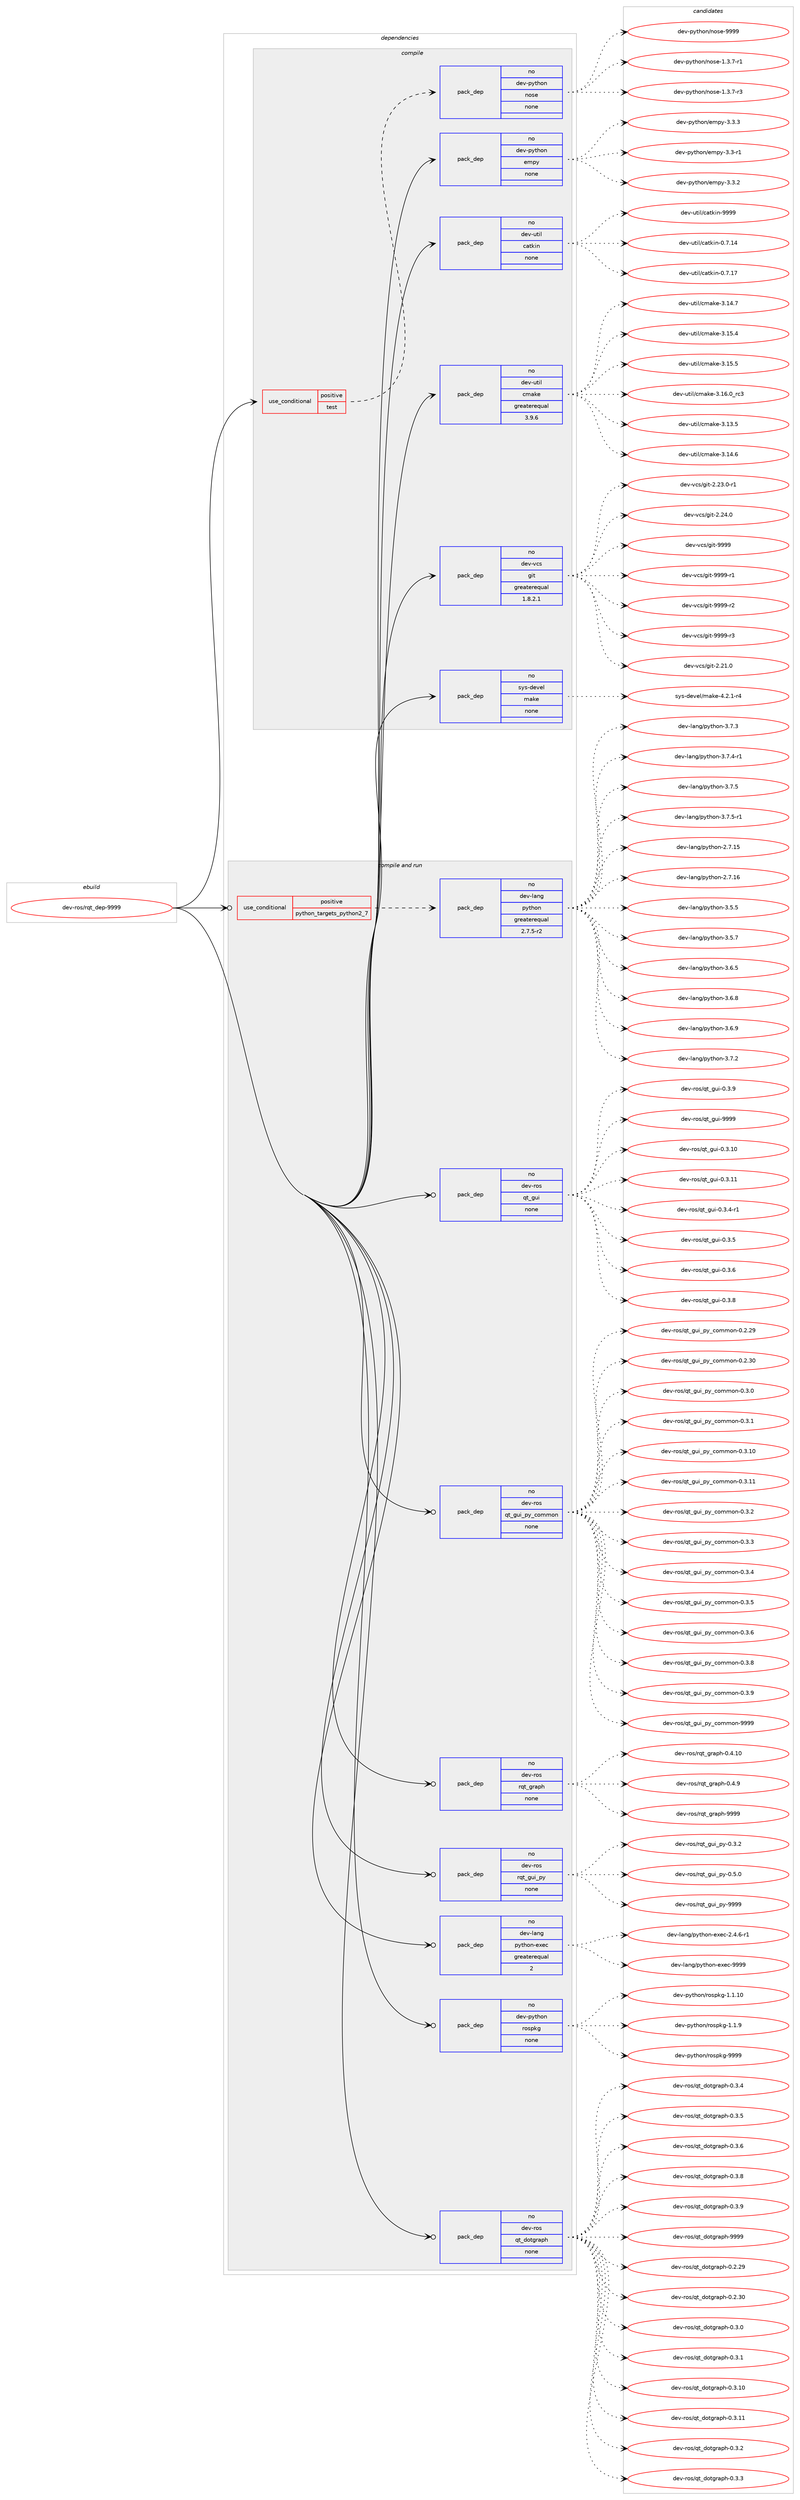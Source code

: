 digraph prolog {

# *************
# Graph options
# *************

newrank=true;
concentrate=true;
compound=true;
graph [rankdir=LR,fontname=Helvetica,fontsize=10,ranksep=1.5];#, ranksep=2.5, nodesep=0.2];
edge  [arrowhead=vee];
node  [fontname=Helvetica,fontsize=10];

# **********
# The ebuild
# **********

subgraph cluster_leftcol {
color=gray;
rank=same;
label=<<i>ebuild</i>>;
id [label="dev-ros/rqt_dep-9999", color=red, width=4, href="../dev-ros/rqt_dep-9999.svg"];
}

# ****************
# The dependencies
# ****************

subgraph cluster_midcol {
color=gray;
label=<<i>dependencies</i>>;
subgraph cluster_compile {
fillcolor="#eeeeee";
style=filled;
label=<<i>compile</i>>;
subgraph cond155262 {
dependency665348 [label=<<TABLE BORDER="0" CELLBORDER="1" CELLSPACING="0" CELLPADDING="4"><TR><TD ROWSPAN="3" CELLPADDING="10">use_conditional</TD></TR><TR><TD>positive</TD></TR><TR><TD>test</TD></TR></TABLE>>, shape=none, color=red];
subgraph pack498180 {
dependency665349 [label=<<TABLE BORDER="0" CELLBORDER="1" CELLSPACING="0" CELLPADDING="4" WIDTH="220"><TR><TD ROWSPAN="6" CELLPADDING="30">pack_dep</TD></TR><TR><TD WIDTH="110">no</TD></TR><TR><TD>dev-python</TD></TR><TR><TD>nose</TD></TR><TR><TD>none</TD></TR><TR><TD></TD></TR></TABLE>>, shape=none, color=blue];
}
dependency665348:e -> dependency665349:w [weight=20,style="dashed",arrowhead="vee"];
}
id:e -> dependency665348:w [weight=20,style="solid",arrowhead="vee"];
subgraph pack498181 {
dependency665350 [label=<<TABLE BORDER="0" CELLBORDER="1" CELLSPACING="0" CELLPADDING="4" WIDTH="220"><TR><TD ROWSPAN="6" CELLPADDING="30">pack_dep</TD></TR><TR><TD WIDTH="110">no</TD></TR><TR><TD>dev-python</TD></TR><TR><TD>empy</TD></TR><TR><TD>none</TD></TR><TR><TD></TD></TR></TABLE>>, shape=none, color=blue];
}
id:e -> dependency665350:w [weight=20,style="solid",arrowhead="vee"];
subgraph pack498182 {
dependency665351 [label=<<TABLE BORDER="0" CELLBORDER="1" CELLSPACING="0" CELLPADDING="4" WIDTH="220"><TR><TD ROWSPAN="6" CELLPADDING="30">pack_dep</TD></TR><TR><TD WIDTH="110">no</TD></TR><TR><TD>dev-util</TD></TR><TR><TD>catkin</TD></TR><TR><TD>none</TD></TR><TR><TD></TD></TR></TABLE>>, shape=none, color=blue];
}
id:e -> dependency665351:w [weight=20,style="solid",arrowhead="vee"];
subgraph pack498183 {
dependency665352 [label=<<TABLE BORDER="0" CELLBORDER="1" CELLSPACING="0" CELLPADDING="4" WIDTH="220"><TR><TD ROWSPAN="6" CELLPADDING="30">pack_dep</TD></TR><TR><TD WIDTH="110">no</TD></TR><TR><TD>dev-util</TD></TR><TR><TD>cmake</TD></TR><TR><TD>greaterequal</TD></TR><TR><TD>3.9.6</TD></TR></TABLE>>, shape=none, color=blue];
}
id:e -> dependency665352:w [weight=20,style="solid",arrowhead="vee"];
subgraph pack498184 {
dependency665353 [label=<<TABLE BORDER="0" CELLBORDER="1" CELLSPACING="0" CELLPADDING="4" WIDTH="220"><TR><TD ROWSPAN="6" CELLPADDING="30">pack_dep</TD></TR><TR><TD WIDTH="110">no</TD></TR><TR><TD>dev-vcs</TD></TR><TR><TD>git</TD></TR><TR><TD>greaterequal</TD></TR><TR><TD>1.8.2.1</TD></TR></TABLE>>, shape=none, color=blue];
}
id:e -> dependency665353:w [weight=20,style="solid",arrowhead="vee"];
subgraph pack498185 {
dependency665354 [label=<<TABLE BORDER="0" CELLBORDER="1" CELLSPACING="0" CELLPADDING="4" WIDTH="220"><TR><TD ROWSPAN="6" CELLPADDING="30">pack_dep</TD></TR><TR><TD WIDTH="110">no</TD></TR><TR><TD>sys-devel</TD></TR><TR><TD>make</TD></TR><TR><TD>none</TD></TR><TR><TD></TD></TR></TABLE>>, shape=none, color=blue];
}
id:e -> dependency665354:w [weight=20,style="solid",arrowhead="vee"];
}
subgraph cluster_compileandrun {
fillcolor="#eeeeee";
style=filled;
label=<<i>compile and run</i>>;
subgraph cond155263 {
dependency665355 [label=<<TABLE BORDER="0" CELLBORDER="1" CELLSPACING="0" CELLPADDING="4"><TR><TD ROWSPAN="3" CELLPADDING="10">use_conditional</TD></TR><TR><TD>positive</TD></TR><TR><TD>python_targets_python2_7</TD></TR></TABLE>>, shape=none, color=red];
subgraph pack498186 {
dependency665356 [label=<<TABLE BORDER="0" CELLBORDER="1" CELLSPACING="0" CELLPADDING="4" WIDTH="220"><TR><TD ROWSPAN="6" CELLPADDING="30">pack_dep</TD></TR><TR><TD WIDTH="110">no</TD></TR><TR><TD>dev-lang</TD></TR><TR><TD>python</TD></TR><TR><TD>greaterequal</TD></TR><TR><TD>2.7.5-r2</TD></TR></TABLE>>, shape=none, color=blue];
}
dependency665355:e -> dependency665356:w [weight=20,style="dashed",arrowhead="vee"];
}
id:e -> dependency665355:w [weight=20,style="solid",arrowhead="odotvee"];
subgraph pack498187 {
dependency665357 [label=<<TABLE BORDER="0" CELLBORDER="1" CELLSPACING="0" CELLPADDING="4" WIDTH="220"><TR><TD ROWSPAN="6" CELLPADDING="30">pack_dep</TD></TR><TR><TD WIDTH="110">no</TD></TR><TR><TD>dev-lang</TD></TR><TR><TD>python-exec</TD></TR><TR><TD>greaterequal</TD></TR><TR><TD>2</TD></TR></TABLE>>, shape=none, color=blue];
}
id:e -> dependency665357:w [weight=20,style="solid",arrowhead="odotvee"];
subgraph pack498188 {
dependency665358 [label=<<TABLE BORDER="0" CELLBORDER="1" CELLSPACING="0" CELLPADDING="4" WIDTH="220"><TR><TD ROWSPAN="6" CELLPADDING="30">pack_dep</TD></TR><TR><TD WIDTH="110">no</TD></TR><TR><TD>dev-python</TD></TR><TR><TD>rospkg</TD></TR><TR><TD>none</TD></TR><TR><TD></TD></TR></TABLE>>, shape=none, color=blue];
}
id:e -> dependency665358:w [weight=20,style="solid",arrowhead="odotvee"];
subgraph pack498189 {
dependency665359 [label=<<TABLE BORDER="0" CELLBORDER="1" CELLSPACING="0" CELLPADDING="4" WIDTH="220"><TR><TD ROWSPAN="6" CELLPADDING="30">pack_dep</TD></TR><TR><TD WIDTH="110">no</TD></TR><TR><TD>dev-ros</TD></TR><TR><TD>qt_dotgraph</TD></TR><TR><TD>none</TD></TR><TR><TD></TD></TR></TABLE>>, shape=none, color=blue];
}
id:e -> dependency665359:w [weight=20,style="solid",arrowhead="odotvee"];
subgraph pack498190 {
dependency665360 [label=<<TABLE BORDER="0" CELLBORDER="1" CELLSPACING="0" CELLPADDING="4" WIDTH="220"><TR><TD ROWSPAN="6" CELLPADDING="30">pack_dep</TD></TR><TR><TD WIDTH="110">no</TD></TR><TR><TD>dev-ros</TD></TR><TR><TD>qt_gui</TD></TR><TR><TD>none</TD></TR><TR><TD></TD></TR></TABLE>>, shape=none, color=blue];
}
id:e -> dependency665360:w [weight=20,style="solid",arrowhead="odotvee"];
subgraph pack498191 {
dependency665361 [label=<<TABLE BORDER="0" CELLBORDER="1" CELLSPACING="0" CELLPADDING="4" WIDTH="220"><TR><TD ROWSPAN="6" CELLPADDING="30">pack_dep</TD></TR><TR><TD WIDTH="110">no</TD></TR><TR><TD>dev-ros</TD></TR><TR><TD>qt_gui_py_common</TD></TR><TR><TD>none</TD></TR><TR><TD></TD></TR></TABLE>>, shape=none, color=blue];
}
id:e -> dependency665361:w [weight=20,style="solid",arrowhead="odotvee"];
subgraph pack498192 {
dependency665362 [label=<<TABLE BORDER="0" CELLBORDER="1" CELLSPACING="0" CELLPADDING="4" WIDTH="220"><TR><TD ROWSPAN="6" CELLPADDING="30">pack_dep</TD></TR><TR><TD WIDTH="110">no</TD></TR><TR><TD>dev-ros</TD></TR><TR><TD>rqt_graph</TD></TR><TR><TD>none</TD></TR><TR><TD></TD></TR></TABLE>>, shape=none, color=blue];
}
id:e -> dependency665362:w [weight=20,style="solid",arrowhead="odotvee"];
subgraph pack498193 {
dependency665363 [label=<<TABLE BORDER="0" CELLBORDER="1" CELLSPACING="0" CELLPADDING="4" WIDTH="220"><TR><TD ROWSPAN="6" CELLPADDING="30">pack_dep</TD></TR><TR><TD WIDTH="110">no</TD></TR><TR><TD>dev-ros</TD></TR><TR><TD>rqt_gui_py</TD></TR><TR><TD>none</TD></TR><TR><TD></TD></TR></TABLE>>, shape=none, color=blue];
}
id:e -> dependency665363:w [weight=20,style="solid",arrowhead="odotvee"];
}
subgraph cluster_run {
fillcolor="#eeeeee";
style=filled;
label=<<i>run</i>>;
}
}

# **************
# The candidates
# **************

subgraph cluster_choices {
rank=same;
color=gray;
label=<<i>candidates</i>>;

subgraph choice498180 {
color=black;
nodesep=1;
choice10010111845112121116104111110471101111151014549465146554511449 [label="dev-python/nose-1.3.7-r1", color=red, width=4,href="../dev-python/nose-1.3.7-r1.svg"];
choice10010111845112121116104111110471101111151014549465146554511451 [label="dev-python/nose-1.3.7-r3", color=red, width=4,href="../dev-python/nose-1.3.7-r3.svg"];
choice10010111845112121116104111110471101111151014557575757 [label="dev-python/nose-9999", color=red, width=4,href="../dev-python/nose-9999.svg"];
dependency665349:e -> choice10010111845112121116104111110471101111151014549465146554511449:w [style=dotted,weight="100"];
dependency665349:e -> choice10010111845112121116104111110471101111151014549465146554511451:w [style=dotted,weight="100"];
dependency665349:e -> choice10010111845112121116104111110471101111151014557575757:w [style=dotted,weight="100"];
}
subgraph choice498181 {
color=black;
nodesep=1;
choice1001011184511212111610411111047101109112121455146514511449 [label="dev-python/empy-3.3-r1", color=red, width=4,href="../dev-python/empy-3.3-r1.svg"];
choice1001011184511212111610411111047101109112121455146514650 [label="dev-python/empy-3.3.2", color=red, width=4,href="../dev-python/empy-3.3.2.svg"];
choice1001011184511212111610411111047101109112121455146514651 [label="dev-python/empy-3.3.3", color=red, width=4,href="../dev-python/empy-3.3.3.svg"];
dependency665350:e -> choice1001011184511212111610411111047101109112121455146514511449:w [style=dotted,weight="100"];
dependency665350:e -> choice1001011184511212111610411111047101109112121455146514650:w [style=dotted,weight="100"];
dependency665350:e -> choice1001011184511212111610411111047101109112121455146514651:w [style=dotted,weight="100"];
}
subgraph choice498182 {
color=black;
nodesep=1;
choice1001011184511711610510847999711610710511045484655464952 [label="dev-util/catkin-0.7.14", color=red, width=4,href="../dev-util/catkin-0.7.14.svg"];
choice1001011184511711610510847999711610710511045484655464955 [label="dev-util/catkin-0.7.17", color=red, width=4,href="../dev-util/catkin-0.7.17.svg"];
choice100101118451171161051084799971161071051104557575757 [label="dev-util/catkin-9999", color=red, width=4,href="../dev-util/catkin-9999.svg"];
dependency665351:e -> choice1001011184511711610510847999711610710511045484655464952:w [style=dotted,weight="100"];
dependency665351:e -> choice1001011184511711610510847999711610710511045484655464955:w [style=dotted,weight="100"];
dependency665351:e -> choice100101118451171161051084799971161071051104557575757:w [style=dotted,weight="100"];
}
subgraph choice498183 {
color=black;
nodesep=1;
choice1001011184511711610510847991099710710145514649514653 [label="dev-util/cmake-3.13.5", color=red, width=4,href="../dev-util/cmake-3.13.5.svg"];
choice1001011184511711610510847991099710710145514649524654 [label="dev-util/cmake-3.14.6", color=red, width=4,href="../dev-util/cmake-3.14.6.svg"];
choice1001011184511711610510847991099710710145514649524655 [label="dev-util/cmake-3.14.7", color=red, width=4,href="../dev-util/cmake-3.14.7.svg"];
choice1001011184511711610510847991099710710145514649534652 [label="dev-util/cmake-3.15.4", color=red, width=4,href="../dev-util/cmake-3.15.4.svg"];
choice1001011184511711610510847991099710710145514649534653 [label="dev-util/cmake-3.15.5", color=red, width=4,href="../dev-util/cmake-3.15.5.svg"];
choice1001011184511711610510847991099710710145514649544648951149951 [label="dev-util/cmake-3.16.0_rc3", color=red, width=4,href="../dev-util/cmake-3.16.0_rc3.svg"];
dependency665352:e -> choice1001011184511711610510847991099710710145514649514653:w [style=dotted,weight="100"];
dependency665352:e -> choice1001011184511711610510847991099710710145514649524654:w [style=dotted,weight="100"];
dependency665352:e -> choice1001011184511711610510847991099710710145514649524655:w [style=dotted,weight="100"];
dependency665352:e -> choice1001011184511711610510847991099710710145514649534652:w [style=dotted,weight="100"];
dependency665352:e -> choice1001011184511711610510847991099710710145514649534653:w [style=dotted,weight="100"];
dependency665352:e -> choice1001011184511711610510847991099710710145514649544648951149951:w [style=dotted,weight="100"];
}
subgraph choice498184 {
color=black;
nodesep=1;
choice10010111845118991154710310511645504650494648 [label="dev-vcs/git-2.21.0", color=red, width=4,href="../dev-vcs/git-2.21.0.svg"];
choice100101118451189911547103105116455046505146484511449 [label="dev-vcs/git-2.23.0-r1", color=red, width=4,href="../dev-vcs/git-2.23.0-r1.svg"];
choice10010111845118991154710310511645504650524648 [label="dev-vcs/git-2.24.0", color=red, width=4,href="../dev-vcs/git-2.24.0.svg"];
choice1001011184511899115471031051164557575757 [label="dev-vcs/git-9999", color=red, width=4,href="../dev-vcs/git-9999.svg"];
choice10010111845118991154710310511645575757574511449 [label="dev-vcs/git-9999-r1", color=red, width=4,href="../dev-vcs/git-9999-r1.svg"];
choice10010111845118991154710310511645575757574511450 [label="dev-vcs/git-9999-r2", color=red, width=4,href="../dev-vcs/git-9999-r2.svg"];
choice10010111845118991154710310511645575757574511451 [label="dev-vcs/git-9999-r3", color=red, width=4,href="../dev-vcs/git-9999-r3.svg"];
dependency665353:e -> choice10010111845118991154710310511645504650494648:w [style=dotted,weight="100"];
dependency665353:e -> choice100101118451189911547103105116455046505146484511449:w [style=dotted,weight="100"];
dependency665353:e -> choice10010111845118991154710310511645504650524648:w [style=dotted,weight="100"];
dependency665353:e -> choice1001011184511899115471031051164557575757:w [style=dotted,weight="100"];
dependency665353:e -> choice10010111845118991154710310511645575757574511449:w [style=dotted,weight="100"];
dependency665353:e -> choice10010111845118991154710310511645575757574511450:w [style=dotted,weight="100"];
dependency665353:e -> choice10010111845118991154710310511645575757574511451:w [style=dotted,weight="100"];
}
subgraph choice498185 {
color=black;
nodesep=1;
choice1151211154510010111810110847109971071014552465046494511452 [label="sys-devel/make-4.2.1-r4", color=red, width=4,href="../sys-devel/make-4.2.1-r4.svg"];
dependency665354:e -> choice1151211154510010111810110847109971071014552465046494511452:w [style=dotted,weight="100"];
}
subgraph choice498186 {
color=black;
nodesep=1;
choice10010111845108971101034711212111610411111045504655464953 [label="dev-lang/python-2.7.15", color=red, width=4,href="../dev-lang/python-2.7.15.svg"];
choice10010111845108971101034711212111610411111045504655464954 [label="dev-lang/python-2.7.16", color=red, width=4,href="../dev-lang/python-2.7.16.svg"];
choice100101118451089711010347112121116104111110455146534653 [label="dev-lang/python-3.5.5", color=red, width=4,href="../dev-lang/python-3.5.5.svg"];
choice100101118451089711010347112121116104111110455146534655 [label="dev-lang/python-3.5.7", color=red, width=4,href="../dev-lang/python-3.5.7.svg"];
choice100101118451089711010347112121116104111110455146544653 [label="dev-lang/python-3.6.5", color=red, width=4,href="../dev-lang/python-3.6.5.svg"];
choice100101118451089711010347112121116104111110455146544656 [label="dev-lang/python-3.6.8", color=red, width=4,href="../dev-lang/python-3.6.8.svg"];
choice100101118451089711010347112121116104111110455146544657 [label="dev-lang/python-3.6.9", color=red, width=4,href="../dev-lang/python-3.6.9.svg"];
choice100101118451089711010347112121116104111110455146554650 [label="dev-lang/python-3.7.2", color=red, width=4,href="../dev-lang/python-3.7.2.svg"];
choice100101118451089711010347112121116104111110455146554651 [label="dev-lang/python-3.7.3", color=red, width=4,href="../dev-lang/python-3.7.3.svg"];
choice1001011184510897110103471121211161041111104551465546524511449 [label="dev-lang/python-3.7.4-r1", color=red, width=4,href="../dev-lang/python-3.7.4-r1.svg"];
choice100101118451089711010347112121116104111110455146554653 [label="dev-lang/python-3.7.5", color=red, width=4,href="../dev-lang/python-3.7.5.svg"];
choice1001011184510897110103471121211161041111104551465546534511449 [label="dev-lang/python-3.7.5-r1", color=red, width=4,href="../dev-lang/python-3.7.5-r1.svg"];
dependency665356:e -> choice10010111845108971101034711212111610411111045504655464953:w [style=dotted,weight="100"];
dependency665356:e -> choice10010111845108971101034711212111610411111045504655464954:w [style=dotted,weight="100"];
dependency665356:e -> choice100101118451089711010347112121116104111110455146534653:w [style=dotted,weight="100"];
dependency665356:e -> choice100101118451089711010347112121116104111110455146534655:w [style=dotted,weight="100"];
dependency665356:e -> choice100101118451089711010347112121116104111110455146544653:w [style=dotted,weight="100"];
dependency665356:e -> choice100101118451089711010347112121116104111110455146544656:w [style=dotted,weight="100"];
dependency665356:e -> choice100101118451089711010347112121116104111110455146544657:w [style=dotted,weight="100"];
dependency665356:e -> choice100101118451089711010347112121116104111110455146554650:w [style=dotted,weight="100"];
dependency665356:e -> choice100101118451089711010347112121116104111110455146554651:w [style=dotted,weight="100"];
dependency665356:e -> choice1001011184510897110103471121211161041111104551465546524511449:w [style=dotted,weight="100"];
dependency665356:e -> choice100101118451089711010347112121116104111110455146554653:w [style=dotted,weight="100"];
dependency665356:e -> choice1001011184510897110103471121211161041111104551465546534511449:w [style=dotted,weight="100"];
}
subgraph choice498187 {
color=black;
nodesep=1;
choice10010111845108971101034711212111610411111045101120101994550465246544511449 [label="dev-lang/python-exec-2.4.6-r1", color=red, width=4,href="../dev-lang/python-exec-2.4.6-r1.svg"];
choice10010111845108971101034711212111610411111045101120101994557575757 [label="dev-lang/python-exec-9999", color=red, width=4,href="../dev-lang/python-exec-9999.svg"];
dependency665357:e -> choice10010111845108971101034711212111610411111045101120101994550465246544511449:w [style=dotted,weight="100"];
dependency665357:e -> choice10010111845108971101034711212111610411111045101120101994557575757:w [style=dotted,weight="100"];
}
subgraph choice498188 {
color=black;
nodesep=1;
choice100101118451121211161041111104711411111511210710345494649464948 [label="dev-python/rospkg-1.1.10", color=red, width=4,href="../dev-python/rospkg-1.1.10.svg"];
choice1001011184511212111610411111047114111115112107103454946494657 [label="dev-python/rospkg-1.1.9", color=red, width=4,href="../dev-python/rospkg-1.1.9.svg"];
choice10010111845112121116104111110471141111151121071034557575757 [label="dev-python/rospkg-9999", color=red, width=4,href="../dev-python/rospkg-9999.svg"];
dependency665358:e -> choice100101118451121211161041111104711411111511210710345494649464948:w [style=dotted,weight="100"];
dependency665358:e -> choice1001011184511212111610411111047114111115112107103454946494657:w [style=dotted,weight="100"];
dependency665358:e -> choice10010111845112121116104111110471141111151121071034557575757:w [style=dotted,weight="100"];
}
subgraph choice498189 {
color=black;
nodesep=1;
choice1001011184511411111547113116951001111161031149711210445484650465057 [label="dev-ros/qt_dotgraph-0.2.29", color=red, width=4,href="../dev-ros/qt_dotgraph-0.2.29.svg"];
choice1001011184511411111547113116951001111161031149711210445484650465148 [label="dev-ros/qt_dotgraph-0.2.30", color=red, width=4,href="../dev-ros/qt_dotgraph-0.2.30.svg"];
choice10010111845114111115471131169510011111610311497112104454846514648 [label="dev-ros/qt_dotgraph-0.3.0", color=red, width=4,href="../dev-ros/qt_dotgraph-0.3.0.svg"];
choice10010111845114111115471131169510011111610311497112104454846514649 [label="dev-ros/qt_dotgraph-0.3.1", color=red, width=4,href="../dev-ros/qt_dotgraph-0.3.1.svg"];
choice1001011184511411111547113116951001111161031149711210445484651464948 [label="dev-ros/qt_dotgraph-0.3.10", color=red, width=4,href="../dev-ros/qt_dotgraph-0.3.10.svg"];
choice1001011184511411111547113116951001111161031149711210445484651464949 [label="dev-ros/qt_dotgraph-0.3.11", color=red, width=4,href="../dev-ros/qt_dotgraph-0.3.11.svg"];
choice10010111845114111115471131169510011111610311497112104454846514650 [label="dev-ros/qt_dotgraph-0.3.2", color=red, width=4,href="../dev-ros/qt_dotgraph-0.3.2.svg"];
choice10010111845114111115471131169510011111610311497112104454846514651 [label="dev-ros/qt_dotgraph-0.3.3", color=red, width=4,href="../dev-ros/qt_dotgraph-0.3.3.svg"];
choice10010111845114111115471131169510011111610311497112104454846514652 [label="dev-ros/qt_dotgraph-0.3.4", color=red, width=4,href="../dev-ros/qt_dotgraph-0.3.4.svg"];
choice10010111845114111115471131169510011111610311497112104454846514653 [label="dev-ros/qt_dotgraph-0.3.5", color=red, width=4,href="../dev-ros/qt_dotgraph-0.3.5.svg"];
choice10010111845114111115471131169510011111610311497112104454846514654 [label="dev-ros/qt_dotgraph-0.3.6", color=red, width=4,href="../dev-ros/qt_dotgraph-0.3.6.svg"];
choice10010111845114111115471131169510011111610311497112104454846514656 [label="dev-ros/qt_dotgraph-0.3.8", color=red, width=4,href="../dev-ros/qt_dotgraph-0.3.8.svg"];
choice10010111845114111115471131169510011111610311497112104454846514657 [label="dev-ros/qt_dotgraph-0.3.9", color=red, width=4,href="../dev-ros/qt_dotgraph-0.3.9.svg"];
choice100101118451141111154711311695100111116103114971121044557575757 [label="dev-ros/qt_dotgraph-9999", color=red, width=4,href="../dev-ros/qt_dotgraph-9999.svg"];
dependency665359:e -> choice1001011184511411111547113116951001111161031149711210445484650465057:w [style=dotted,weight="100"];
dependency665359:e -> choice1001011184511411111547113116951001111161031149711210445484650465148:w [style=dotted,weight="100"];
dependency665359:e -> choice10010111845114111115471131169510011111610311497112104454846514648:w [style=dotted,weight="100"];
dependency665359:e -> choice10010111845114111115471131169510011111610311497112104454846514649:w [style=dotted,weight="100"];
dependency665359:e -> choice1001011184511411111547113116951001111161031149711210445484651464948:w [style=dotted,weight="100"];
dependency665359:e -> choice1001011184511411111547113116951001111161031149711210445484651464949:w [style=dotted,weight="100"];
dependency665359:e -> choice10010111845114111115471131169510011111610311497112104454846514650:w [style=dotted,weight="100"];
dependency665359:e -> choice10010111845114111115471131169510011111610311497112104454846514651:w [style=dotted,weight="100"];
dependency665359:e -> choice10010111845114111115471131169510011111610311497112104454846514652:w [style=dotted,weight="100"];
dependency665359:e -> choice10010111845114111115471131169510011111610311497112104454846514653:w [style=dotted,weight="100"];
dependency665359:e -> choice10010111845114111115471131169510011111610311497112104454846514654:w [style=dotted,weight="100"];
dependency665359:e -> choice10010111845114111115471131169510011111610311497112104454846514656:w [style=dotted,weight="100"];
dependency665359:e -> choice10010111845114111115471131169510011111610311497112104454846514657:w [style=dotted,weight="100"];
dependency665359:e -> choice100101118451141111154711311695100111116103114971121044557575757:w [style=dotted,weight="100"];
}
subgraph choice498190 {
color=black;
nodesep=1;
choice10010111845114111115471131169510311710545484651464948 [label="dev-ros/qt_gui-0.3.10", color=red, width=4,href="../dev-ros/qt_gui-0.3.10.svg"];
choice10010111845114111115471131169510311710545484651464949 [label="dev-ros/qt_gui-0.3.11", color=red, width=4,href="../dev-ros/qt_gui-0.3.11.svg"];
choice1001011184511411111547113116951031171054548465146524511449 [label="dev-ros/qt_gui-0.3.4-r1", color=red, width=4,href="../dev-ros/qt_gui-0.3.4-r1.svg"];
choice100101118451141111154711311695103117105454846514653 [label="dev-ros/qt_gui-0.3.5", color=red, width=4,href="../dev-ros/qt_gui-0.3.5.svg"];
choice100101118451141111154711311695103117105454846514654 [label="dev-ros/qt_gui-0.3.6", color=red, width=4,href="../dev-ros/qt_gui-0.3.6.svg"];
choice100101118451141111154711311695103117105454846514656 [label="dev-ros/qt_gui-0.3.8", color=red, width=4,href="../dev-ros/qt_gui-0.3.8.svg"];
choice100101118451141111154711311695103117105454846514657 [label="dev-ros/qt_gui-0.3.9", color=red, width=4,href="../dev-ros/qt_gui-0.3.9.svg"];
choice1001011184511411111547113116951031171054557575757 [label="dev-ros/qt_gui-9999", color=red, width=4,href="../dev-ros/qt_gui-9999.svg"];
dependency665360:e -> choice10010111845114111115471131169510311710545484651464948:w [style=dotted,weight="100"];
dependency665360:e -> choice10010111845114111115471131169510311710545484651464949:w [style=dotted,weight="100"];
dependency665360:e -> choice1001011184511411111547113116951031171054548465146524511449:w [style=dotted,weight="100"];
dependency665360:e -> choice100101118451141111154711311695103117105454846514653:w [style=dotted,weight="100"];
dependency665360:e -> choice100101118451141111154711311695103117105454846514654:w [style=dotted,weight="100"];
dependency665360:e -> choice100101118451141111154711311695103117105454846514656:w [style=dotted,weight="100"];
dependency665360:e -> choice100101118451141111154711311695103117105454846514657:w [style=dotted,weight="100"];
dependency665360:e -> choice1001011184511411111547113116951031171054557575757:w [style=dotted,weight="100"];
}
subgraph choice498191 {
color=black;
nodesep=1;
choice10010111845114111115471131169510311710595112121959911110910911111045484650465057 [label="dev-ros/qt_gui_py_common-0.2.29", color=red, width=4,href="../dev-ros/qt_gui_py_common-0.2.29.svg"];
choice10010111845114111115471131169510311710595112121959911110910911111045484650465148 [label="dev-ros/qt_gui_py_common-0.2.30", color=red, width=4,href="../dev-ros/qt_gui_py_common-0.2.30.svg"];
choice100101118451141111154711311695103117105951121219599111109109111110454846514648 [label="dev-ros/qt_gui_py_common-0.3.0", color=red, width=4,href="../dev-ros/qt_gui_py_common-0.3.0.svg"];
choice100101118451141111154711311695103117105951121219599111109109111110454846514649 [label="dev-ros/qt_gui_py_common-0.3.1", color=red, width=4,href="../dev-ros/qt_gui_py_common-0.3.1.svg"];
choice10010111845114111115471131169510311710595112121959911110910911111045484651464948 [label="dev-ros/qt_gui_py_common-0.3.10", color=red, width=4,href="../dev-ros/qt_gui_py_common-0.3.10.svg"];
choice10010111845114111115471131169510311710595112121959911110910911111045484651464949 [label="dev-ros/qt_gui_py_common-0.3.11", color=red, width=4,href="../dev-ros/qt_gui_py_common-0.3.11.svg"];
choice100101118451141111154711311695103117105951121219599111109109111110454846514650 [label="dev-ros/qt_gui_py_common-0.3.2", color=red, width=4,href="../dev-ros/qt_gui_py_common-0.3.2.svg"];
choice100101118451141111154711311695103117105951121219599111109109111110454846514651 [label="dev-ros/qt_gui_py_common-0.3.3", color=red, width=4,href="../dev-ros/qt_gui_py_common-0.3.3.svg"];
choice100101118451141111154711311695103117105951121219599111109109111110454846514652 [label="dev-ros/qt_gui_py_common-0.3.4", color=red, width=4,href="../dev-ros/qt_gui_py_common-0.3.4.svg"];
choice100101118451141111154711311695103117105951121219599111109109111110454846514653 [label="dev-ros/qt_gui_py_common-0.3.5", color=red, width=4,href="../dev-ros/qt_gui_py_common-0.3.5.svg"];
choice100101118451141111154711311695103117105951121219599111109109111110454846514654 [label="dev-ros/qt_gui_py_common-0.3.6", color=red, width=4,href="../dev-ros/qt_gui_py_common-0.3.6.svg"];
choice100101118451141111154711311695103117105951121219599111109109111110454846514656 [label="dev-ros/qt_gui_py_common-0.3.8", color=red, width=4,href="../dev-ros/qt_gui_py_common-0.3.8.svg"];
choice100101118451141111154711311695103117105951121219599111109109111110454846514657 [label="dev-ros/qt_gui_py_common-0.3.9", color=red, width=4,href="../dev-ros/qt_gui_py_common-0.3.9.svg"];
choice1001011184511411111547113116951031171059511212195991111091091111104557575757 [label="dev-ros/qt_gui_py_common-9999", color=red, width=4,href="../dev-ros/qt_gui_py_common-9999.svg"];
dependency665361:e -> choice10010111845114111115471131169510311710595112121959911110910911111045484650465057:w [style=dotted,weight="100"];
dependency665361:e -> choice10010111845114111115471131169510311710595112121959911110910911111045484650465148:w [style=dotted,weight="100"];
dependency665361:e -> choice100101118451141111154711311695103117105951121219599111109109111110454846514648:w [style=dotted,weight="100"];
dependency665361:e -> choice100101118451141111154711311695103117105951121219599111109109111110454846514649:w [style=dotted,weight="100"];
dependency665361:e -> choice10010111845114111115471131169510311710595112121959911110910911111045484651464948:w [style=dotted,weight="100"];
dependency665361:e -> choice10010111845114111115471131169510311710595112121959911110910911111045484651464949:w [style=dotted,weight="100"];
dependency665361:e -> choice100101118451141111154711311695103117105951121219599111109109111110454846514650:w [style=dotted,weight="100"];
dependency665361:e -> choice100101118451141111154711311695103117105951121219599111109109111110454846514651:w [style=dotted,weight="100"];
dependency665361:e -> choice100101118451141111154711311695103117105951121219599111109109111110454846514652:w [style=dotted,weight="100"];
dependency665361:e -> choice100101118451141111154711311695103117105951121219599111109109111110454846514653:w [style=dotted,weight="100"];
dependency665361:e -> choice100101118451141111154711311695103117105951121219599111109109111110454846514654:w [style=dotted,weight="100"];
dependency665361:e -> choice100101118451141111154711311695103117105951121219599111109109111110454846514656:w [style=dotted,weight="100"];
dependency665361:e -> choice100101118451141111154711311695103117105951121219599111109109111110454846514657:w [style=dotted,weight="100"];
dependency665361:e -> choice1001011184511411111547113116951031171059511212195991111091091111104557575757:w [style=dotted,weight="100"];
}
subgraph choice498192 {
color=black;
nodesep=1;
choice1001011184511411111547114113116951031149711210445484652464948 [label="dev-ros/rqt_graph-0.4.10", color=red, width=4,href="../dev-ros/rqt_graph-0.4.10.svg"];
choice10010111845114111115471141131169510311497112104454846524657 [label="dev-ros/rqt_graph-0.4.9", color=red, width=4,href="../dev-ros/rqt_graph-0.4.9.svg"];
choice100101118451141111154711411311695103114971121044557575757 [label="dev-ros/rqt_graph-9999", color=red, width=4,href="../dev-ros/rqt_graph-9999.svg"];
dependency665362:e -> choice1001011184511411111547114113116951031149711210445484652464948:w [style=dotted,weight="100"];
dependency665362:e -> choice10010111845114111115471141131169510311497112104454846524657:w [style=dotted,weight="100"];
dependency665362:e -> choice100101118451141111154711411311695103114971121044557575757:w [style=dotted,weight="100"];
}
subgraph choice498193 {
color=black;
nodesep=1;
choice10010111845114111115471141131169510311710595112121454846514650 [label="dev-ros/rqt_gui_py-0.3.2", color=red, width=4,href="../dev-ros/rqt_gui_py-0.3.2.svg"];
choice10010111845114111115471141131169510311710595112121454846534648 [label="dev-ros/rqt_gui_py-0.5.0", color=red, width=4,href="../dev-ros/rqt_gui_py-0.5.0.svg"];
choice100101118451141111154711411311695103117105951121214557575757 [label="dev-ros/rqt_gui_py-9999", color=red, width=4,href="../dev-ros/rqt_gui_py-9999.svg"];
dependency665363:e -> choice10010111845114111115471141131169510311710595112121454846514650:w [style=dotted,weight="100"];
dependency665363:e -> choice10010111845114111115471141131169510311710595112121454846534648:w [style=dotted,weight="100"];
dependency665363:e -> choice100101118451141111154711411311695103117105951121214557575757:w [style=dotted,weight="100"];
}
}

}
